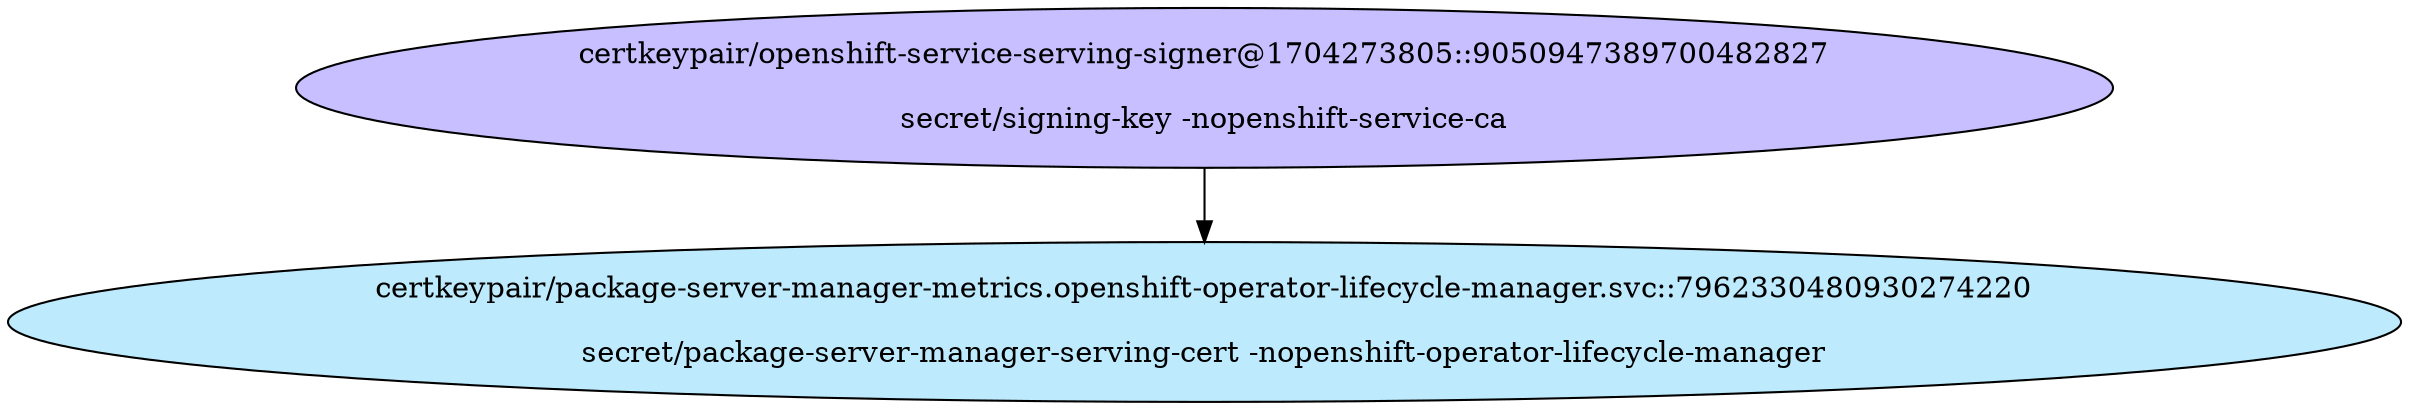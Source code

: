 digraph "Local Certificate" {
  // Node definitions.
  1 [
    label="certkeypair/openshift-service-serving-signer@1704273805::9050947389700482827\n\nsecret/signing-key -nopenshift-service-ca\n"
    style=filled
    fillcolor="#c7bfff"
  ];
  73 [
    label="certkeypair/package-server-manager-metrics.openshift-operator-lifecycle-manager.svc::7962330480930274220\n\nsecret/package-server-manager-serving-cert -nopenshift-operator-lifecycle-manager\n"
    style=filled
    fillcolor="#bdebfd"
  ];

  // Edge definitions.
  1 -> 73;
}